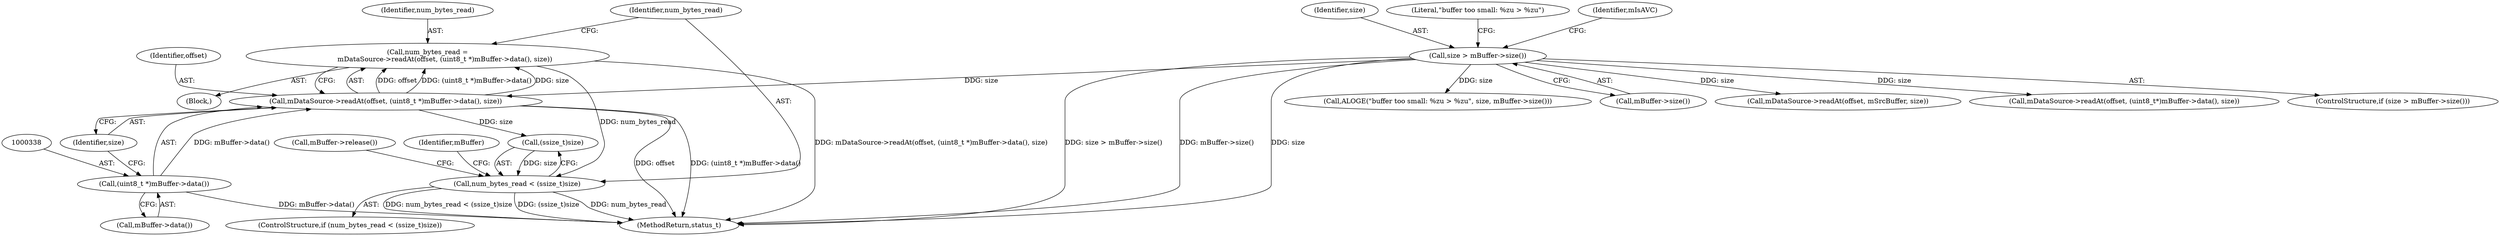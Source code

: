 digraph "0_Android_7a282fb64fef25349e9d341f102d9cea3bf75baf@API" {
"1000333" [label="(Call,num_bytes_read =\n                mDataSource->readAt(offset, (uint8_t *)mBuffer->data(), size))"];
"1000335" [label="(Call,mDataSource->readAt(offset, (uint8_t *)mBuffer->data(), size))"];
"1000337" [label="(Call,(uint8_t *)mBuffer->data())"];
"1000310" [label="(Call,size > mBuffer->size())"];
"1000342" [label="(Call,num_bytes_read < (ssize_t)size)"];
"1000342" [label="(Call,num_bytes_read < (ssize_t)size)"];
"1000335" [label="(Call,mDataSource->readAt(offset, (uint8_t *)mBuffer->data(), size))"];
"1000333" [label="(Call,num_bytes_read =\n                mDataSource->readAt(offset, (uint8_t *)mBuffer->data(), size))"];
"1000348" [label="(Call,mBuffer->release())"];
"1000311" [label="(Identifier,size)"];
"1000314" [label="(Call,ALOGE(\"buffer too small: %zu > %zu\", size, mBuffer->size()))"];
"1000312" [label="(Call,mBuffer->size())"];
"1000341" [label="(ControlStructure,if (num_bytes_read < (ssize_t)size))"];
"1000310" [label="(Call,size > mBuffer->size())"];
"1000315" [label="(Literal,\"buffer too small: %zu > %zu\")"];
"1000339" [label="(Call,mBuffer->data())"];
"1000337" [label="(Call,(uint8_t *)mBuffer->data())"];
"1000324" [label="(Identifier,mIsAVC)"];
"1000766" [label="(MethodReturn,status_t)"];
"1000343" [label="(Identifier,num_bytes_read)"];
"1000532" [label="(Call,mDataSource->readAt(offset, mSrcBuffer, size))"];
"1000522" [label="(Call,mDataSource->readAt(offset, (uint8_t*)mBuffer->data(), size))"];
"1000336" [label="(Identifier,offset)"];
"1000309" [label="(ControlStructure,if (size > mBuffer->size()))"];
"1000356" [label="(Identifier,mBuffer)"];
"1000331" [label="(Block,)"];
"1000344" [label="(Call,(ssize_t)size)"];
"1000340" [label="(Identifier,size)"];
"1000334" [label="(Identifier,num_bytes_read)"];
"1000333" -> "1000331"  [label="AST: "];
"1000333" -> "1000335"  [label="CFG: "];
"1000334" -> "1000333"  [label="AST: "];
"1000335" -> "1000333"  [label="AST: "];
"1000343" -> "1000333"  [label="CFG: "];
"1000333" -> "1000766"  [label="DDG: mDataSource->readAt(offset, (uint8_t *)mBuffer->data(), size)"];
"1000335" -> "1000333"  [label="DDG: offset"];
"1000335" -> "1000333"  [label="DDG: (uint8_t *)mBuffer->data()"];
"1000335" -> "1000333"  [label="DDG: size"];
"1000333" -> "1000342"  [label="DDG: num_bytes_read"];
"1000335" -> "1000340"  [label="CFG: "];
"1000336" -> "1000335"  [label="AST: "];
"1000337" -> "1000335"  [label="AST: "];
"1000340" -> "1000335"  [label="AST: "];
"1000335" -> "1000766"  [label="DDG: offset"];
"1000335" -> "1000766"  [label="DDG: (uint8_t *)mBuffer->data()"];
"1000337" -> "1000335"  [label="DDG: mBuffer->data()"];
"1000310" -> "1000335"  [label="DDG: size"];
"1000335" -> "1000344"  [label="DDG: size"];
"1000337" -> "1000339"  [label="CFG: "];
"1000338" -> "1000337"  [label="AST: "];
"1000339" -> "1000337"  [label="AST: "];
"1000340" -> "1000337"  [label="CFG: "];
"1000337" -> "1000766"  [label="DDG: mBuffer->data()"];
"1000310" -> "1000309"  [label="AST: "];
"1000310" -> "1000312"  [label="CFG: "];
"1000311" -> "1000310"  [label="AST: "];
"1000312" -> "1000310"  [label="AST: "];
"1000315" -> "1000310"  [label="CFG: "];
"1000324" -> "1000310"  [label="CFG: "];
"1000310" -> "1000766"  [label="DDG: size > mBuffer->size()"];
"1000310" -> "1000766"  [label="DDG: mBuffer->size()"];
"1000310" -> "1000766"  [label="DDG: size"];
"1000310" -> "1000314"  [label="DDG: size"];
"1000310" -> "1000522"  [label="DDG: size"];
"1000310" -> "1000532"  [label="DDG: size"];
"1000342" -> "1000341"  [label="AST: "];
"1000342" -> "1000344"  [label="CFG: "];
"1000343" -> "1000342"  [label="AST: "];
"1000344" -> "1000342"  [label="AST: "];
"1000348" -> "1000342"  [label="CFG: "];
"1000356" -> "1000342"  [label="CFG: "];
"1000342" -> "1000766"  [label="DDG: (ssize_t)size"];
"1000342" -> "1000766"  [label="DDG: num_bytes_read"];
"1000342" -> "1000766"  [label="DDG: num_bytes_read < (ssize_t)size"];
"1000344" -> "1000342"  [label="DDG: size"];
}

